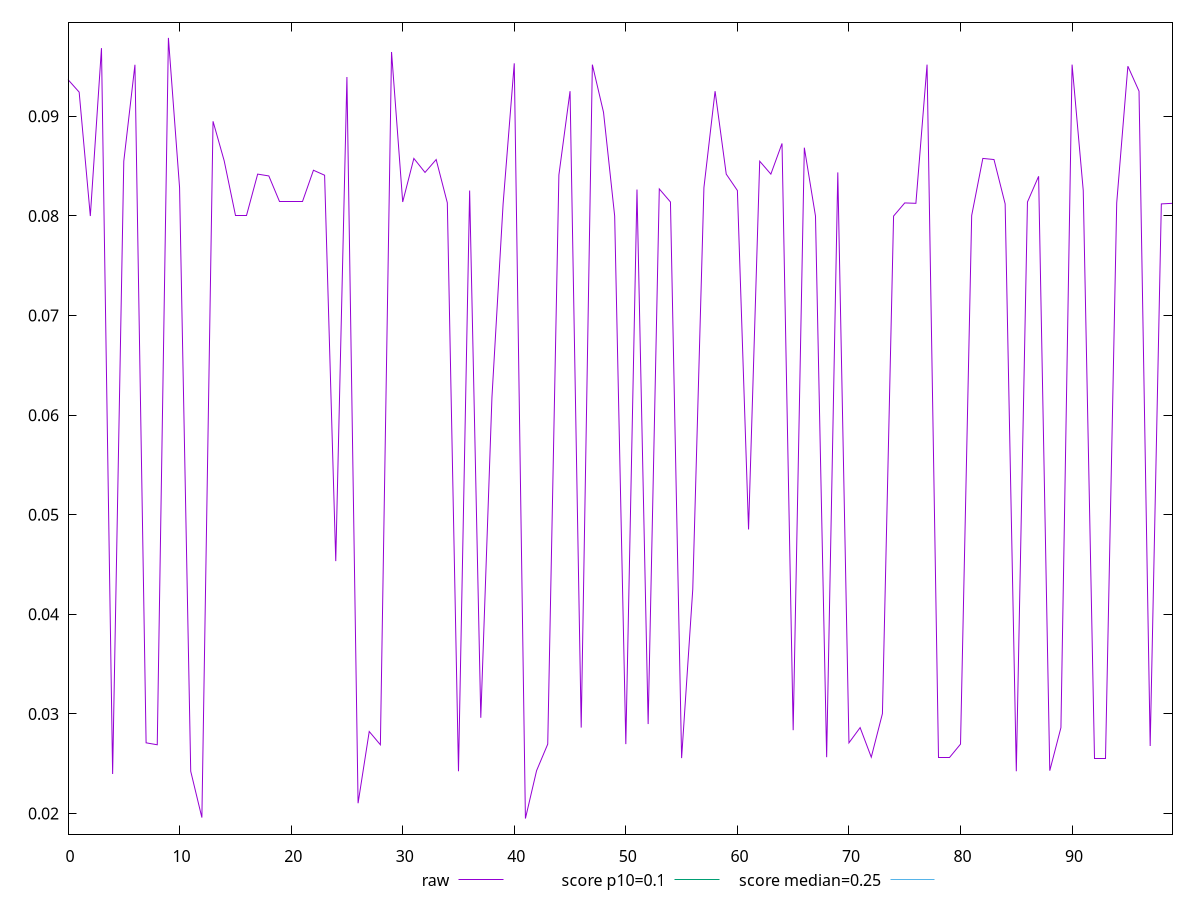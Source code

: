 reset

$raw <<EOF
0 0.09368071121639678
1 0.09242338699764675
2 0.07998214350806344
3 0.09683989090389676
4 0.023974609375
5 0.08548751460181343
6 0.09516752762264676
7 0.027105632887946235
8 0.026910320387946236
9 0.09786528152889677
10 0.08283614741431343
11 0.024251628981696235
12 0.019602050781249998
13 0.08949386225806344
14 0.08552657710181343
15 0.08004073725806342
16 0.08004073725806342
17 0.08419356928931344
18 0.08401046382056344
19 0.08139571772681344
20 0.08139571772681344
21 0.08139571772681344
22 0.08458175288306342
23 0.08408126460181342
24 0.04534293757544623
25 0.09393966303931345
26 0.02104248046875
27 0.028240886794196236
28 0.026910320387946236
29 0.09645170731014675
30 0.08139571772681344
31 0.08576827632056343
32 0.08436202632056343
33 0.08565597163306345
34 0.08131026850806343
35 0.024251628981696235
36 0.08254562007056344
37 0.029615398512946235
38 0.06179366694556343
39 0.08120284663306344
40 0.09531401199764676
41 0.019506835937499998
42 0.024310222731696238
43 0.026973796950446237
44 0.08410567866431344
45 0.09251860184139675
46 0.02863151179419624
47 0.09518217606014677
48 0.09039718257056344
49 0.07998214350806344
50 0.026973796950446237
51 0.08264083491431344
52 0.02899169921875
53 0.08270431147681344
54 0.08139571772681344
55 0.025569988356696237
56 0.042515626377529564
57 0.08283614741431343
58 0.09251860184139675
59 0.08419356928931344
60 0.08254562007056344
61 0.04852653132544624
62 0.08548751460181343
63 0.08419356928931344
64 0.08726974116431342
65 0.028375164137946236
66 0.08684493647681345
67 0.07998214350806344
68 0.025665203200446237
69 0.08436202632056343
70 0.027105632887946235
71 0.02863151179419624
72 0.025665203200446237
73 0.030037761794196236
74 0.07998214350806344
75 0.08130050288306344
76 0.08126144038306342
77 0.09518217606014677
78 0.025665203200446237
79 0.025665203200446237
80 0.026973796950446237
81 0.08004073725806342
82 0.08576827632056343
83 0.08565597163306345
84 0.08120284663306344
85 0.024251628981696235
86 0.08139571772681344
87 0.08397384272681345
88 0.024310222731696238
89 0.02863151179419624
90 0.09518217606014677
91 0.08254562007056344
92 0.025569988356696237
93 0.025569988356696237
94 0.08130050288306344
95 0.09502348465389678
96 0.09251860184139675
97 0.026785808669196238
98 0.08120284663306344
99 0.08126144038306342
EOF

set key outside below
set xrange [0:99]
set yrange [0.01793966702567206:0.09943245044072471]
set trange [0.01793966702567206:0.09943245044072471]
set terminal svg size 640, 500 enhanced background rgb 'white'
set output "report/report_00029_2021-02-24T13-36-40.390Z/cumulative-layout-shift/samples/music/raw/values.svg"

plot $raw title "raw" with line, \
     0.1 title "score p10=0.1", \
     0.25 title "score median=0.25"

reset
